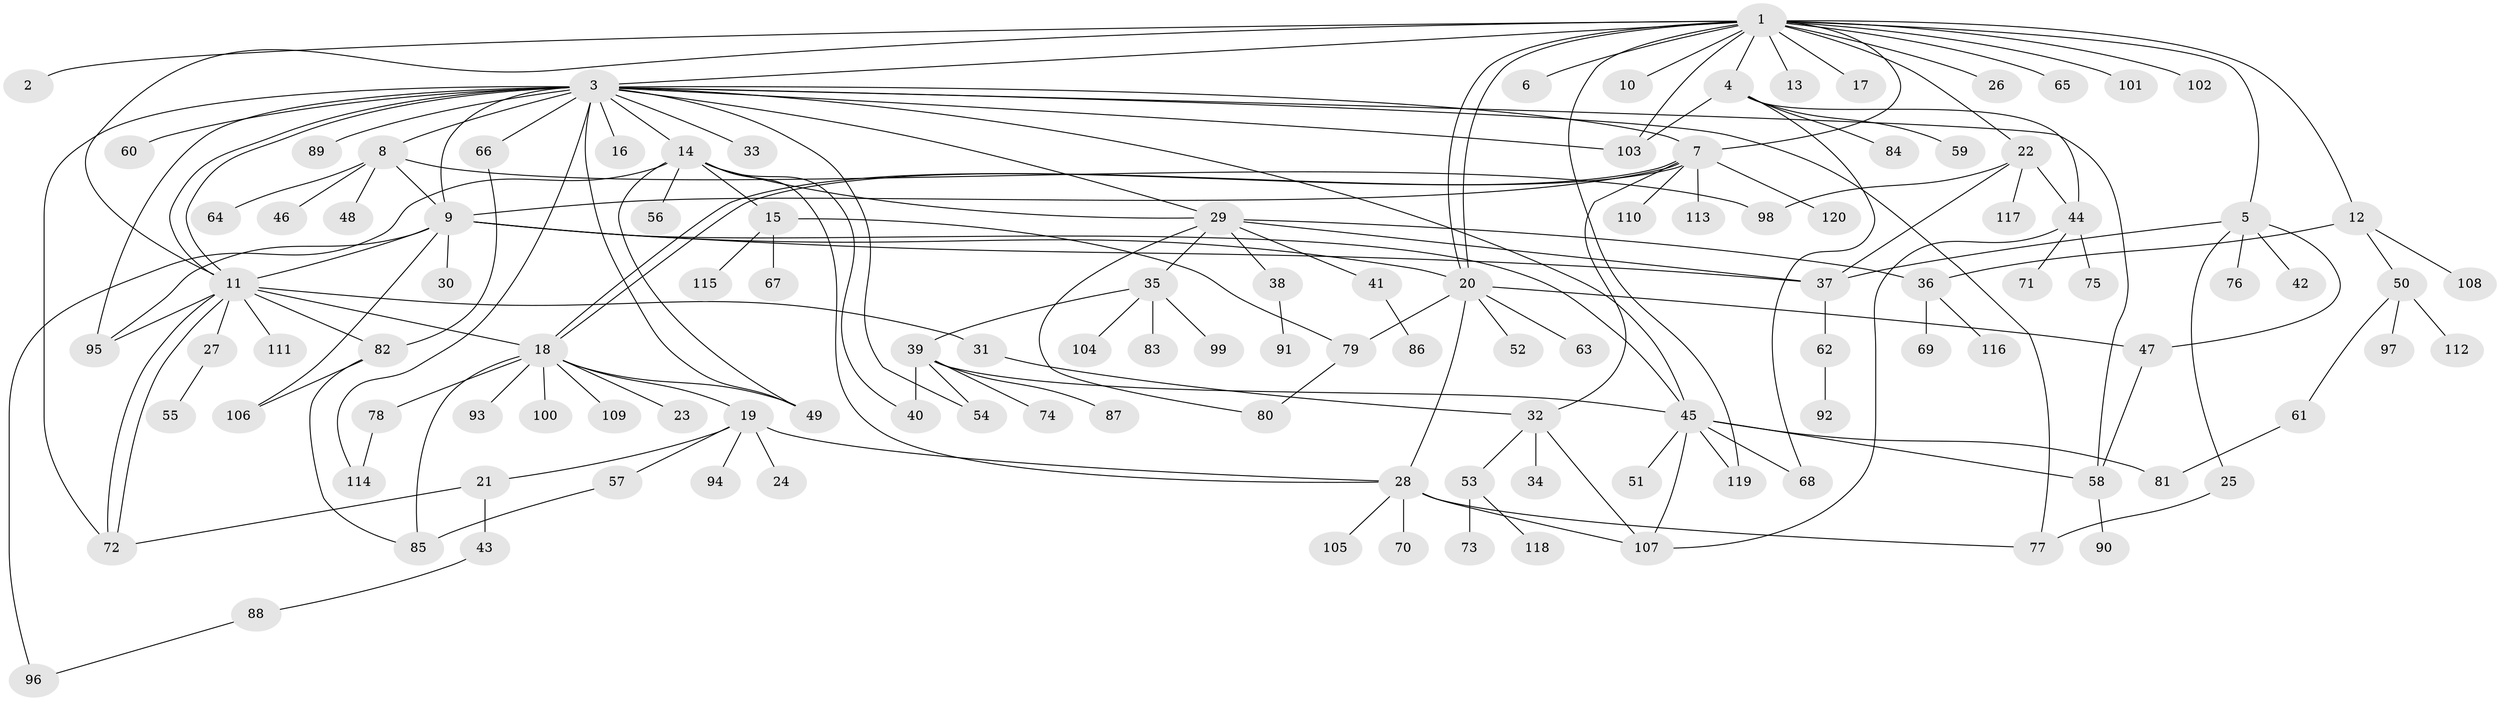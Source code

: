 // Generated by graph-tools (version 1.1) at 2025/49/03/09/25 03:49:47]
// undirected, 120 vertices, 171 edges
graph export_dot {
graph [start="1"]
  node [color=gray90,style=filled];
  1;
  2;
  3;
  4;
  5;
  6;
  7;
  8;
  9;
  10;
  11;
  12;
  13;
  14;
  15;
  16;
  17;
  18;
  19;
  20;
  21;
  22;
  23;
  24;
  25;
  26;
  27;
  28;
  29;
  30;
  31;
  32;
  33;
  34;
  35;
  36;
  37;
  38;
  39;
  40;
  41;
  42;
  43;
  44;
  45;
  46;
  47;
  48;
  49;
  50;
  51;
  52;
  53;
  54;
  55;
  56;
  57;
  58;
  59;
  60;
  61;
  62;
  63;
  64;
  65;
  66;
  67;
  68;
  69;
  70;
  71;
  72;
  73;
  74;
  75;
  76;
  77;
  78;
  79;
  80;
  81;
  82;
  83;
  84;
  85;
  86;
  87;
  88;
  89;
  90;
  91;
  92;
  93;
  94;
  95;
  96;
  97;
  98;
  99;
  100;
  101;
  102;
  103;
  104;
  105;
  106;
  107;
  108;
  109;
  110;
  111;
  112;
  113;
  114;
  115;
  116;
  117;
  118;
  119;
  120;
  1 -- 2;
  1 -- 3;
  1 -- 4;
  1 -- 5;
  1 -- 6;
  1 -- 7;
  1 -- 10;
  1 -- 11;
  1 -- 12;
  1 -- 13;
  1 -- 17;
  1 -- 20;
  1 -- 20;
  1 -- 22;
  1 -- 26;
  1 -- 65;
  1 -- 101;
  1 -- 102;
  1 -- 103;
  1 -- 119;
  3 -- 7;
  3 -- 8;
  3 -- 9;
  3 -- 11;
  3 -- 11;
  3 -- 14;
  3 -- 16;
  3 -- 29;
  3 -- 33;
  3 -- 45;
  3 -- 49;
  3 -- 54;
  3 -- 58;
  3 -- 60;
  3 -- 66;
  3 -- 72;
  3 -- 77;
  3 -- 89;
  3 -- 95;
  3 -- 103;
  3 -- 114;
  4 -- 44;
  4 -- 59;
  4 -- 68;
  4 -- 84;
  4 -- 103;
  5 -- 25;
  5 -- 37;
  5 -- 42;
  5 -- 47;
  5 -- 76;
  7 -- 9;
  7 -- 18;
  7 -- 18;
  7 -- 32;
  7 -- 110;
  7 -- 113;
  7 -- 120;
  8 -- 9;
  8 -- 46;
  8 -- 48;
  8 -- 64;
  8 -- 98;
  9 -- 11;
  9 -- 20;
  9 -- 30;
  9 -- 37;
  9 -- 45;
  9 -- 95;
  9 -- 106;
  11 -- 18;
  11 -- 27;
  11 -- 31;
  11 -- 72;
  11 -- 72;
  11 -- 82;
  11 -- 95;
  11 -- 111;
  12 -- 36;
  12 -- 50;
  12 -- 108;
  14 -- 15;
  14 -- 28;
  14 -- 29;
  14 -- 40;
  14 -- 49;
  14 -- 56;
  14 -- 96;
  15 -- 67;
  15 -- 79;
  15 -- 115;
  18 -- 19;
  18 -- 23;
  18 -- 49;
  18 -- 78;
  18 -- 85;
  18 -- 93;
  18 -- 100;
  18 -- 109;
  19 -- 21;
  19 -- 24;
  19 -- 28;
  19 -- 57;
  19 -- 94;
  20 -- 28;
  20 -- 47;
  20 -- 52;
  20 -- 63;
  20 -- 79;
  21 -- 43;
  21 -- 72;
  22 -- 37;
  22 -- 44;
  22 -- 98;
  22 -- 117;
  25 -- 77;
  27 -- 55;
  28 -- 70;
  28 -- 77;
  28 -- 105;
  28 -- 107;
  29 -- 35;
  29 -- 36;
  29 -- 37;
  29 -- 38;
  29 -- 41;
  29 -- 80;
  31 -- 32;
  32 -- 34;
  32 -- 53;
  32 -- 107;
  35 -- 39;
  35 -- 83;
  35 -- 99;
  35 -- 104;
  36 -- 69;
  36 -- 116;
  37 -- 62;
  38 -- 91;
  39 -- 40;
  39 -- 45;
  39 -- 54;
  39 -- 74;
  39 -- 87;
  41 -- 86;
  43 -- 88;
  44 -- 71;
  44 -- 75;
  44 -- 107;
  45 -- 51;
  45 -- 58;
  45 -- 68;
  45 -- 81;
  45 -- 107;
  45 -- 119;
  47 -- 58;
  50 -- 61;
  50 -- 97;
  50 -- 112;
  53 -- 73;
  53 -- 118;
  57 -- 85;
  58 -- 90;
  61 -- 81;
  62 -- 92;
  66 -- 82;
  78 -- 114;
  79 -- 80;
  82 -- 85;
  82 -- 106;
  88 -- 96;
}
